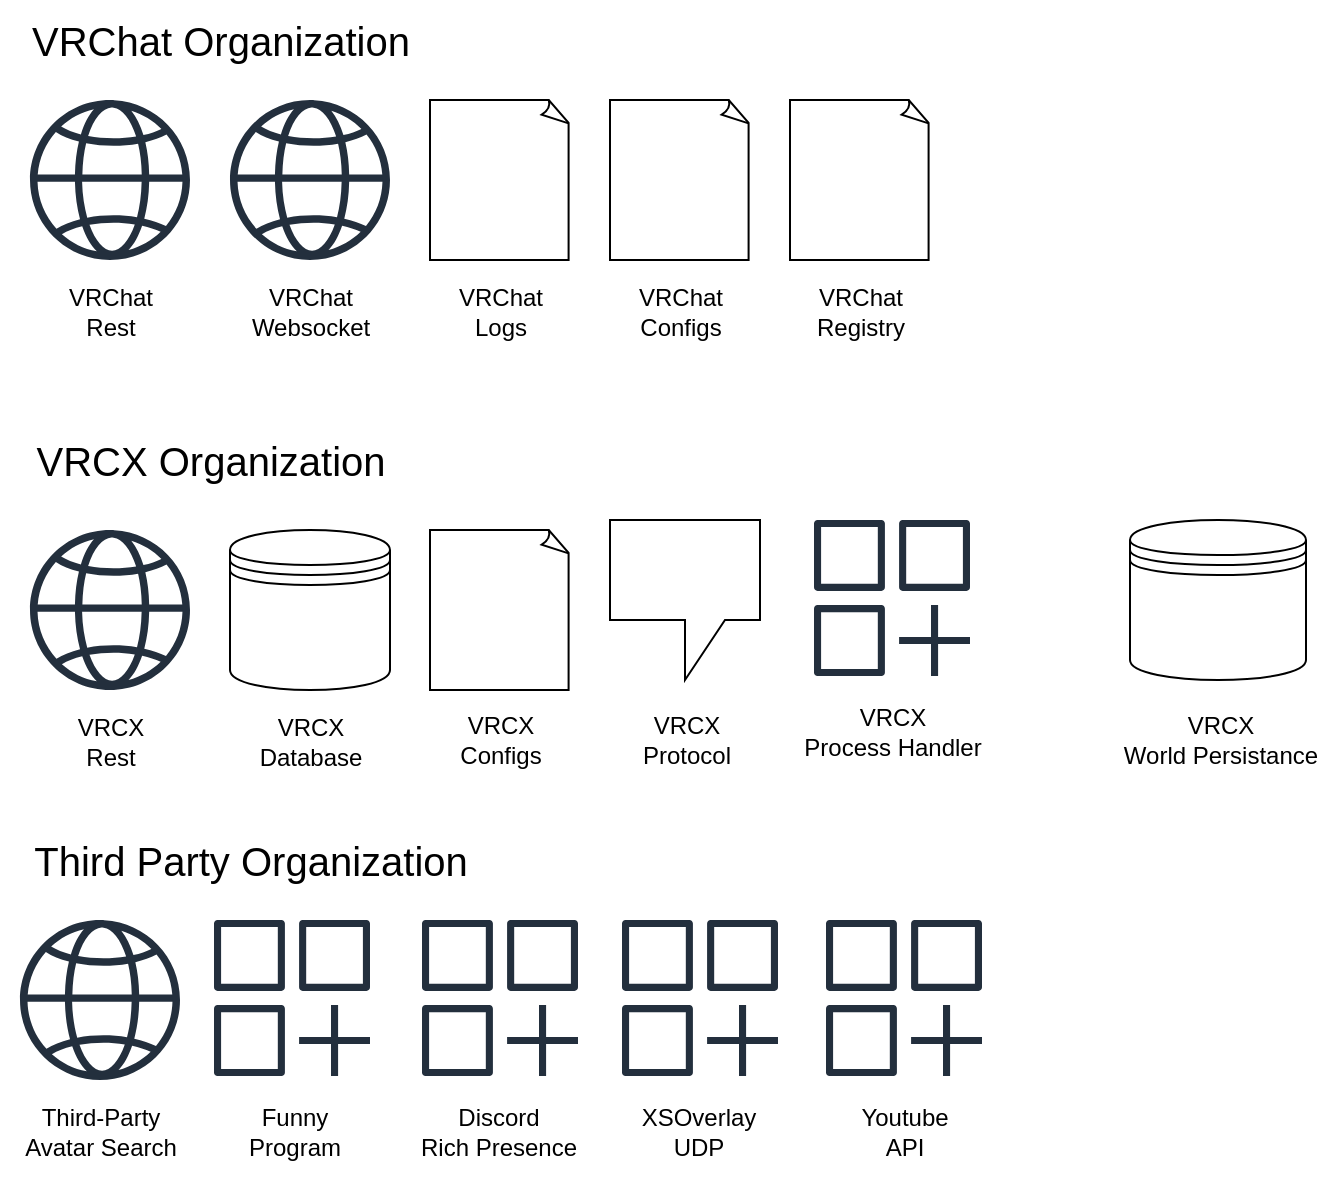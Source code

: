 <mxfile version="21.7.4" type="github">
  <diagram name="Sources" id="N5JZysFL8yDkOuFjlQNr">
    <mxGraphModel dx="1302" dy="688" grid="1" gridSize="10" guides="1" tooltips="1" connect="1" arrows="1" fold="1" page="1" pageScale="1" pageWidth="850" pageHeight="1100" math="0" shadow="0">
      <root>
        <mxCell id="0" />
        <mxCell id="1" parent="0" />
        <mxCell id="HLNh7NcZOK2ivhKC-wmd-4" value="" style="group" vertex="1" connectable="0" parent="1">
          <mxGeometry x="50" y="60" width="80" height="130.002" as="geometry" />
        </mxCell>
        <mxCell id="HLNh7NcZOK2ivhKC-wmd-1" value="" style="sketch=0;outlineConnect=0;fontColor=#232F3E;gradientColor=none;fillColor=#232F3D;strokeColor=none;dashed=0;verticalLabelPosition=bottom;verticalAlign=top;align=center;html=1;fontSize=12;fontStyle=0;aspect=fixed;pointerEvents=1;shape=mxgraph.aws4.globe;" vertex="1" parent="HLNh7NcZOK2ivhKC-wmd-4">
          <mxGeometry width="80" height="80" as="geometry" />
        </mxCell>
        <mxCell id="HLNh7NcZOK2ivhKC-wmd-2" value="VRChat&lt;br&gt;Rest" style="text;html=1;align=center;verticalAlign=middle;resizable=0;points=[];autosize=1;strokeColor=none;fillColor=none;" vertex="1" parent="HLNh7NcZOK2ivhKC-wmd-4">
          <mxGeometry x="10.003" y="86.002" width="60" height="40" as="geometry" />
        </mxCell>
        <mxCell id="HLNh7NcZOK2ivhKC-wmd-5" value="" style="group" vertex="1" connectable="0" parent="1">
          <mxGeometry x="150" y="60" width="80.003" height="130.002" as="geometry" />
        </mxCell>
        <mxCell id="HLNh7NcZOK2ivhKC-wmd-6" value="" style="sketch=0;outlineConnect=0;fontColor=#232F3E;gradientColor=none;fillColor=#232F3D;strokeColor=none;dashed=0;verticalLabelPosition=bottom;verticalAlign=top;align=center;html=1;fontSize=12;fontStyle=0;aspect=fixed;pointerEvents=1;shape=mxgraph.aws4.globe;" vertex="1" parent="HLNh7NcZOK2ivhKC-wmd-5">
          <mxGeometry width="80" height="80" as="geometry" />
        </mxCell>
        <mxCell id="HLNh7NcZOK2ivhKC-wmd-7" value="VRChat&lt;br&gt;Websocket" style="text;html=1;align=center;verticalAlign=middle;resizable=0;points=[];autosize=1;strokeColor=none;fillColor=none;" vertex="1" parent="HLNh7NcZOK2ivhKC-wmd-5">
          <mxGeometry x="0.003" y="86.002" width="80" height="40" as="geometry" />
        </mxCell>
        <mxCell id="HLNh7NcZOK2ivhKC-wmd-9" value="" style="group" vertex="1" connectable="0" parent="1">
          <mxGeometry x="240" y="60" width="80" height="130.002" as="geometry" />
        </mxCell>
        <mxCell id="HLNh7NcZOK2ivhKC-wmd-16" value="" style="group" vertex="1" connectable="0" parent="1">
          <mxGeometry x="150" y="275" width="80" height="130" as="geometry" />
        </mxCell>
        <mxCell id="HLNh7NcZOK2ivhKC-wmd-14" value="" style="shape=datastore;whiteSpace=wrap;html=1;" vertex="1" parent="HLNh7NcZOK2ivhKC-wmd-16">
          <mxGeometry width="80" height="80" as="geometry" />
        </mxCell>
        <mxCell id="HLNh7NcZOK2ivhKC-wmd-15" value="VRCX&lt;br&gt;Database" style="text;html=1;align=center;verticalAlign=middle;resizable=0;points=[];autosize=1;strokeColor=none;fillColor=none;" vertex="1" parent="HLNh7NcZOK2ivhKC-wmd-16">
          <mxGeometry x="5" y="86" width="70" height="40" as="geometry" />
        </mxCell>
        <mxCell id="HLNh7NcZOK2ivhKC-wmd-19" value="" style="group" vertex="1" connectable="0" parent="1">
          <mxGeometry x="250" y="60" width="70" height="130" as="geometry" />
        </mxCell>
        <mxCell id="HLNh7NcZOK2ivhKC-wmd-17" value="" style="whiteSpace=wrap;html=1;shape=mxgraph.basic.document" vertex="1" parent="HLNh7NcZOK2ivhKC-wmd-19">
          <mxGeometry width="70" height="80" as="geometry" />
        </mxCell>
        <mxCell id="HLNh7NcZOK2ivhKC-wmd-18" value="VRChat&lt;br&gt;Logs" style="text;html=1;align=center;verticalAlign=middle;resizable=0;points=[];autosize=1;strokeColor=none;fillColor=none;" vertex="1" parent="HLNh7NcZOK2ivhKC-wmd-19">
          <mxGeometry x="5" y="86" width="60" height="40" as="geometry" />
        </mxCell>
        <mxCell id="HLNh7NcZOK2ivhKC-wmd-20" value="" style="group" vertex="1" connectable="0" parent="1">
          <mxGeometry x="50" y="275" width="80" height="130.002" as="geometry" />
        </mxCell>
        <mxCell id="HLNh7NcZOK2ivhKC-wmd-21" value="" style="sketch=0;outlineConnect=0;fontColor=#232F3E;gradientColor=none;fillColor=#232F3D;strokeColor=none;dashed=0;verticalLabelPosition=bottom;verticalAlign=top;align=center;html=1;fontSize=12;fontStyle=0;aspect=fixed;pointerEvents=1;shape=mxgraph.aws4.globe;" vertex="1" parent="HLNh7NcZOK2ivhKC-wmd-20">
          <mxGeometry width="80" height="80" as="geometry" />
        </mxCell>
        <mxCell id="HLNh7NcZOK2ivhKC-wmd-22" value="VRCX&lt;br&gt;Rest" style="text;html=1;align=center;verticalAlign=middle;resizable=0;points=[];autosize=1;strokeColor=none;fillColor=none;" vertex="1" parent="HLNh7NcZOK2ivhKC-wmd-20">
          <mxGeometry x="10.003" y="86.002" width="60" height="40" as="geometry" />
        </mxCell>
        <mxCell id="HLNh7NcZOK2ivhKC-wmd-23" value="" style="group" vertex="1" connectable="0" parent="1">
          <mxGeometry x="340" y="60" width="70" height="130" as="geometry" />
        </mxCell>
        <mxCell id="HLNh7NcZOK2ivhKC-wmd-24" value="" style="whiteSpace=wrap;html=1;shape=mxgraph.basic.document" vertex="1" parent="HLNh7NcZOK2ivhKC-wmd-23">
          <mxGeometry width="70" height="80" as="geometry" />
        </mxCell>
        <mxCell id="HLNh7NcZOK2ivhKC-wmd-26" value="" style="group" vertex="1" connectable="0" parent="1">
          <mxGeometry x="430" y="60" width="70" height="130" as="geometry" />
        </mxCell>
        <mxCell id="HLNh7NcZOK2ivhKC-wmd-27" value="" style="whiteSpace=wrap;html=1;shape=mxgraph.basic.document" vertex="1" parent="HLNh7NcZOK2ivhKC-wmd-26">
          <mxGeometry width="70" height="80" as="geometry" />
        </mxCell>
        <mxCell id="HLNh7NcZOK2ivhKC-wmd-28" value="VRChat&lt;br&gt;Registry" style="text;html=1;align=center;verticalAlign=middle;resizable=0;points=[];autosize=1;strokeColor=none;fillColor=none;" vertex="1" parent="HLNh7NcZOK2ivhKC-wmd-26">
          <mxGeometry y="86" width="70" height="40" as="geometry" />
        </mxCell>
        <mxCell id="HLNh7NcZOK2ivhKC-wmd-29" value="" style="group" vertex="1" connectable="0" parent="1">
          <mxGeometry x="250" y="275" width="70" height="130" as="geometry" />
        </mxCell>
        <mxCell id="HLNh7NcZOK2ivhKC-wmd-30" value="" style="whiteSpace=wrap;html=1;shape=mxgraph.basic.document" vertex="1" parent="HLNh7NcZOK2ivhKC-wmd-29">
          <mxGeometry width="70" height="80" as="geometry" />
        </mxCell>
        <mxCell id="HLNh7NcZOK2ivhKC-wmd-31" value="VRCX&lt;br&gt;Configs" style="text;html=1;align=center;verticalAlign=middle;resizable=0;points=[];autosize=1;strokeColor=none;fillColor=none;" vertex="1" parent="HLNh7NcZOK2ivhKC-wmd-29">
          <mxGeometry x="5" y="85" width="60" height="40" as="geometry" />
        </mxCell>
        <mxCell id="HLNh7NcZOK2ivhKC-wmd-32" value="&lt;font style=&quot;font-size: 20px;&quot;&gt;VRChat Organization&lt;/font&gt;" style="text;html=1;align=center;verticalAlign=middle;resizable=0;points=[];autosize=1;strokeColor=none;fillColor=none;" vertex="1" parent="1">
          <mxGeometry x="40" y="10" width="210" height="40" as="geometry" />
        </mxCell>
        <mxCell id="HLNh7NcZOK2ivhKC-wmd-33" value="&lt;font style=&quot;font-size: 20px;&quot;&gt;VRCX Organization&lt;/font&gt;" style="text;html=1;align=center;verticalAlign=middle;resizable=0;points=[];autosize=1;strokeColor=none;fillColor=none;" vertex="1" parent="1">
          <mxGeometry x="40" y="220" width="200" height="40" as="geometry" />
        </mxCell>
        <mxCell id="HLNh7NcZOK2ivhKC-wmd-37" value="" style="group" vertex="1" connectable="0" parent="1">
          <mxGeometry x="40" y="470" width="90.003" height="130.002" as="geometry" />
        </mxCell>
        <mxCell id="HLNh7NcZOK2ivhKC-wmd-38" value="" style="sketch=0;outlineConnect=0;fontColor=#232F3E;gradientColor=none;fillColor=#232F3D;strokeColor=none;dashed=0;verticalLabelPosition=bottom;verticalAlign=top;align=center;html=1;fontSize=12;fontStyle=0;aspect=fixed;pointerEvents=1;shape=mxgraph.aws4.globe;" vertex="1" parent="HLNh7NcZOK2ivhKC-wmd-37">
          <mxGeometry x="5" width="80" height="80" as="geometry" />
        </mxCell>
        <mxCell id="HLNh7NcZOK2ivhKC-wmd-39" value="Third-Party&lt;br&gt;Avatar Search" style="text;html=1;align=center;verticalAlign=middle;resizable=0;points=[];autosize=1;strokeColor=none;fillColor=none;" vertex="1" parent="HLNh7NcZOK2ivhKC-wmd-37">
          <mxGeometry x="-4.997" y="86.002" width="100" height="40" as="geometry" />
        </mxCell>
        <mxCell id="HLNh7NcZOK2ivhKC-wmd-43" value="&lt;font style=&quot;font-size: 20px;&quot;&gt;Third Party Organization&lt;/font&gt;" style="text;html=1;align=center;verticalAlign=middle;resizable=0;points=[];autosize=1;strokeColor=none;fillColor=none;" vertex="1" parent="1">
          <mxGeometry x="40" y="420" width="240" height="40" as="geometry" />
        </mxCell>
        <mxCell id="HLNh7NcZOK2ivhKC-wmd-25" value="VRChat&lt;br&gt;Configs" style="text;html=1;align=center;verticalAlign=middle;resizable=0;points=[];autosize=1;strokeColor=none;fillColor=none;" vertex="1" parent="1">
          <mxGeometry x="345" y="146" width="60" height="40" as="geometry" />
        </mxCell>
        <mxCell id="HLNh7NcZOK2ivhKC-wmd-50" value="" style="group" vertex="1" connectable="0" parent="1">
          <mxGeometry x="142" y="470" width="78" height="130" as="geometry" />
        </mxCell>
        <mxCell id="HLNh7NcZOK2ivhKC-wmd-48" value="" style="sketch=0;outlineConnect=0;fontColor=#232F3E;gradientColor=none;fillColor=#232F3D;strokeColor=none;dashed=0;verticalLabelPosition=bottom;verticalAlign=top;align=center;html=1;fontSize=12;fontStyle=0;aspect=fixed;pointerEvents=1;shape=mxgraph.aws4.generic_application;" vertex="1" parent="HLNh7NcZOK2ivhKC-wmd-50">
          <mxGeometry width="78" height="78" as="geometry" />
        </mxCell>
        <mxCell id="HLNh7NcZOK2ivhKC-wmd-49" value="Funny&lt;br&gt;Program" style="text;html=1;align=center;verticalAlign=middle;resizable=0;points=[];autosize=1;strokeColor=none;fillColor=none;" vertex="1" parent="HLNh7NcZOK2ivhKC-wmd-50">
          <mxGeometry x="5" y="86" width="70" height="40" as="geometry" />
        </mxCell>
        <mxCell id="HLNh7NcZOK2ivhKC-wmd-51" value="" style="group" vertex="1" connectable="0" parent="1">
          <mxGeometry x="590" y="270" width="110" height="130" as="geometry" />
        </mxCell>
        <mxCell id="HLNh7NcZOK2ivhKC-wmd-52" value="" style="shape=datastore;whiteSpace=wrap;html=1;" vertex="1" parent="HLNh7NcZOK2ivhKC-wmd-51">
          <mxGeometry x="10" width="88" height="80" as="geometry" />
        </mxCell>
        <mxCell id="HLNh7NcZOK2ivhKC-wmd-53" value="VRCX&lt;br&gt;World Persistance" style="text;html=1;align=center;verticalAlign=middle;resizable=0;points=[];autosize=1;strokeColor=none;fillColor=none;" vertex="1" parent="HLNh7NcZOK2ivhKC-wmd-51">
          <mxGeometry x="-5" y="90" width="120" height="40" as="geometry" />
        </mxCell>
        <mxCell id="HLNh7NcZOK2ivhKC-wmd-57" value="" style="group" vertex="1" connectable="0" parent="1">
          <mxGeometry x="340" y="270" width="75" height="130" as="geometry" />
        </mxCell>
        <mxCell id="HLNh7NcZOK2ivhKC-wmd-55" value="" style="shape=callout;whiteSpace=wrap;html=1;perimeter=calloutPerimeter;" vertex="1" parent="HLNh7NcZOK2ivhKC-wmd-57">
          <mxGeometry width="75" height="80" as="geometry" />
        </mxCell>
        <mxCell id="HLNh7NcZOK2ivhKC-wmd-56" value="VRCX&lt;br&gt;&lt;div&gt;Protocol&lt;/div&gt;" style="text;html=1;align=center;verticalAlign=middle;resizable=0;points=[];autosize=1;strokeColor=none;fillColor=none;" vertex="1" parent="HLNh7NcZOK2ivhKC-wmd-57">
          <mxGeometry x="2.5" y="90" width="70" height="40" as="geometry" />
        </mxCell>
        <mxCell id="HLNh7NcZOK2ivhKC-wmd-61" value="" style="group" vertex="1" connectable="0" parent="1">
          <mxGeometry x="240" y="470" width="90" height="130" as="geometry" />
        </mxCell>
        <mxCell id="HLNh7NcZOK2ivhKC-wmd-62" value="" style="sketch=0;outlineConnect=0;fontColor=#232F3E;gradientColor=none;fillColor=#232F3D;strokeColor=none;dashed=0;verticalLabelPosition=bottom;verticalAlign=top;align=center;html=1;fontSize=12;fontStyle=0;aspect=fixed;pointerEvents=1;shape=mxgraph.aws4.generic_application;" vertex="1" parent="HLNh7NcZOK2ivhKC-wmd-61">
          <mxGeometry x="6" width="78" height="78" as="geometry" />
        </mxCell>
        <mxCell id="HLNh7NcZOK2ivhKC-wmd-63" value="Discord&lt;br&gt;Rich Presence" style="text;html=1;align=center;verticalAlign=middle;resizable=0;points=[];autosize=1;strokeColor=none;fillColor=none;" vertex="1" parent="HLNh7NcZOK2ivhKC-wmd-61">
          <mxGeometry x="-6" y="86" width="100" height="40" as="geometry" />
        </mxCell>
        <mxCell id="HLNh7NcZOK2ivhKC-wmd-64" value="" style="group" vertex="1" connectable="0" parent="1">
          <mxGeometry x="340" y="470" width="90" height="130" as="geometry" />
        </mxCell>
        <mxCell id="HLNh7NcZOK2ivhKC-wmd-65" value="" style="sketch=0;outlineConnect=0;fontColor=#232F3E;gradientColor=none;fillColor=#232F3D;strokeColor=none;dashed=0;verticalLabelPosition=bottom;verticalAlign=top;align=center;html=1;fontSize=12;fontStyle=0;aspect=fixed;pointerEvents=1;shape=mxgraph.aws4.generic_application;" vertex="1" parent="HLNh7NcZOK2ivhKC-wmd-64">
          <mxGeometry x="6" width="78" height="78" as="geometry" />
        </mxCell>
        <mxCell id="HLNh7NcZOK2ivhKC-wmd-66" value="XSOverlay&lt;br&gt;UDP" style="text;html=1;align=center;verticalAlign=middle;resizable=0;points=[];autosize=1;strokeColor=none;fillColor=none;" vertex="1" parent="HLNh7NcZOK2ivhKC-wmd-64">
          <mxGeometry x="4" y="86" width="80" height="40" as="geometry" />
        </mxCell>
        <mxCell id="HLNh7NcZOK2ivhKC-wmd-67" value="" style="group" vertex="1" connectable="0" parent="1">
          <mxGeometry x="440" y="470" width="94" height="130" as="geometry" />
        </mxCell>
        <mxCell id="HLNh7NcZOK2ivhKC-wmd-68" value="" style="sketch=0;outlineConnect=0;fontColor=#232F3E;gradientColor=none;fillColor=#232F3D;strokeColor=none;dashed=0;verticalLabelPosition=bottom;verticalAlign=top;align=center;html=1;fontSize=12;fontStyle=0;aspect=fixed;pointerEvents=1;shape=mxgraph.aws4.generic_application;" vertex="1" parent="HLNh7NcZOK2ivhKC-wmd-67">
          <mxGeometry x="8" width="78" height="78" as="geometry" />
        </mxCell>
        <mxCell id="HLNh7NcZOK2ivhKC-wmd-69" value="Youtube&lt;br&gt;API" style="text;html=1;align=center;verticalAlign=middle;resizable=0;points=[];autosize=1;strokeColor=none;fillColor=none;" vertex="1" parent="HLNh7NcZOK2ivhKC-wmd-67">
          <mxGeometry x="12" y="86" width="70" height="40" as="geometry" />
        </mxCell>
        <mxCell id="HLNh7NcZOK2ivhKC-wmd-70" value="" style="group" vertex="1" connectable="0" parent="1">
          <mxGeometry x="430" y="270" width="106" height="130" as="geometry" />
        </mxCell>
        <mxCell id="HLNh7NcZOK2ivhKC-wmd-71" value="" style="sketch=0;outlineConnect=0;fontColor=#232F3E;gradientColor=none;fillColor=#232F3D;strokeColor=none;dashed=0;verticalLabelPosition=bottom;verticalAlign=top;align=center;html=1;fontSize=12;fontStyle=0;aspect=fixed;pointerEvents=1;shape=mxgraph.aws4.generic_application;" vertex="1" parent="HLNh7NcZOK2ivhKC-wmd-70">
          <mxGeometry x="12" width="78" height="78" as="geometry" />
        </mxCell>
        <mxCell id="HLNh7NcZOK2ivhKC-wmd-72" value="VRCX&lt;br&gt;Process Handler" style="text;html=1;align=center;verticalAlign=middle;resizable=0;points=[];autosize=1;strokeColor=none;fillColor=none;" vertex="1" parent="HLNh7NcZOK2ivhKC-wmd-70">
          <mxGeometry x="-4" y="86" width="110" height="40" as="geometry" />
        </mxCell>
      </root>
    </mxGraphModel>
  </diagram>
</mxfile>
